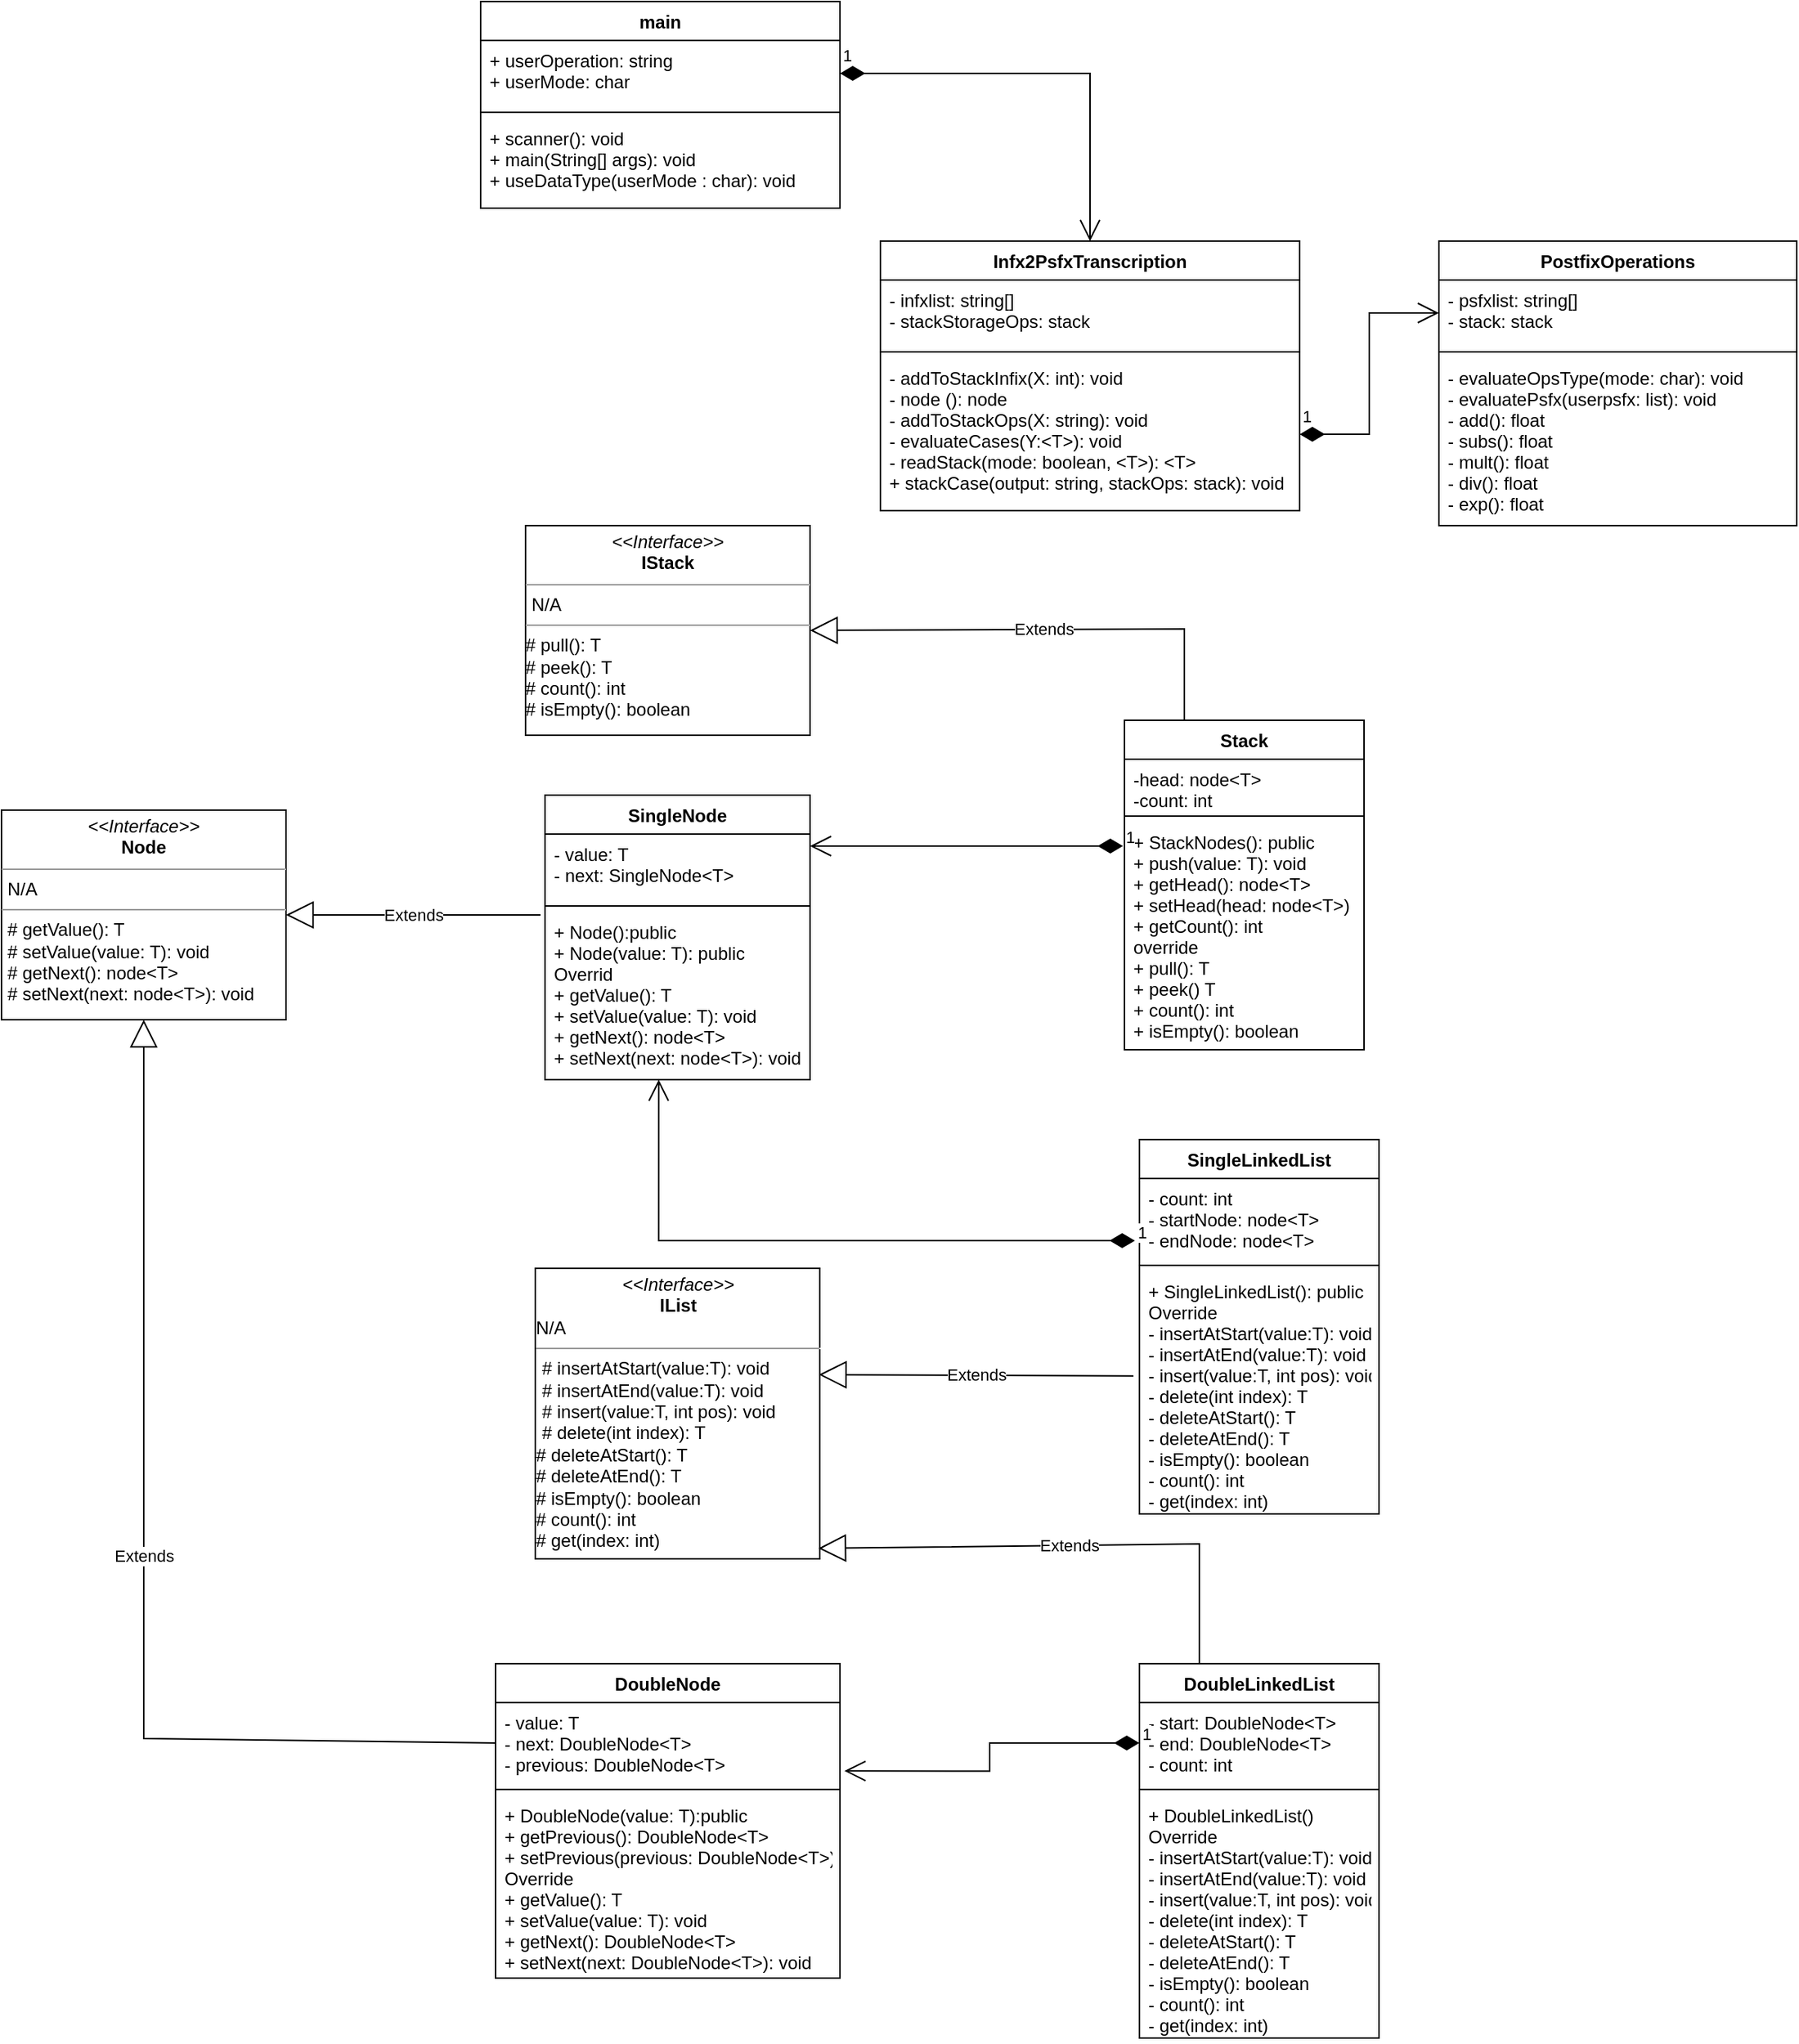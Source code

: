 <mxfile version="16.6.1" type="github">
  <diagram id="C5RBs43oDa-KdzZeNtuy" name="Page-1">
    <mxGraphModel dx="1808" dy="1711" grid="1" gridSize="10" guides="1" tooltips="1" connect="1" arrows="1" fold="1" page="1" pageScale="1" pageWidth="827" pageHeight="1169" math="0" shadow="0">
      <root>
        <mxCell id="WIyWlLk6GJQsqaUBKTNV-0" />
        <mxCell id="WIyWlLk6GJQsqaUBKTNV-1" parent="WIyWlLk6GJQsqaUBKTNV-0" />
        <mxCell id="DfqXrMF1ajIBUZLFQvzN-5" value="Stack" style="swimlane;fontStyle=1;align=center;verticalAlign=top;childLayout=stackLayout;horizontal=1;startSize=26;horizontalStack=0;resizeParent=1;resizeParentMax=0;resizeLast=0;collapsible=1;marginBottom=0;" parent="WIyWlLk6GJQsqaUBKTNV-1" vertex="1">
          <mxGeometry x="320" y="40" width="160" height="220" as="geometry" />
        </mxCell>
        <mxCell id="DfqXrMF1ajIBUZLFQvzN-6" value="-head: node&lt;T&gt;&#xa;-count: int" style="text;strokeColor=none;fillColor=none;align=left;verticalAlign=top;spacingLeft=4;spacingRight=4;overflow=hidden;rotatable=0;points=[[0,0.5],[1,0.5]];portConstraint=eastwest;" parent="DfqXrMF1ajIBUZLFQvzN-5" vertex="1">
          <mxGeometry y="26" width="160" height="34" as="geometry" />
        </mxCell>
        <mxCell id="DfqXrMF1ajIBUZLFQvzN-7" value="" style="line;strokeWidth=1;fillColor=none;align=left;verticalAlign=middle;spacingTop=-1;spacingLeft=3;spacingRight=3;rotatable=0;labelPosition=right;points=[];portConstraint=eastwest;" parent="DfqXrMF1ajIBUZLFQvzN-5" vertex="1">
          <mxGeometry y="60" width="160" height="8" as="geometry" />
        </mxCell>
        <mxCell id="DfqXrMF1ajIBUZLFQvzN-8" value="+ StackNodes(): public&#xa;+ push(value: T): void&#xa;+ getHead(): node&lt;T&gt;&#xa;+ setHead(head: node&lt;T&gt;)&#xa;+ getCount(): int&#xa;override&#xa;+ pull(): T&#xa;+ peek() T&#xa;+ count(): int&#xa;+ isEmpty(): boolean" style="text;strokeColor=none;fillColor=none;align=left;verticalAlign=top;spacingLeft=4;spacingRight=4;overflow=hidden;rotatable=0;points=[[0,0.5],[1,0.5]];portConstraint=eastwest;" parent="DfqXrMF1ajIBUZLFQvzN-5" vertex="1">
          <mxGeometry y="68" width="160" height="152" as="geometry" />
        </mxCell>
        <mxCell id="DfqXrMF1ajIBUZLFQvzN-11" value="Extends" style="endArrow=block;endSize=16;endFill=0;html=1;rounded=0;entryX=1;entryY=0.5;entryDx=0;entryDy=0;exitX=0.25;exitY=0;exitDx=0;exitDy=0;" parent="WIyWlLk6GJQsqaUBKTNV-1" source="DfqXrMF1ajIBUZLFQvzN-5" target="DfqXrMF1ajIBUZLFQvzN-29" edge="1">
          <mxGeometry width="160" relative="1" as="geometry">
            <mxPoint x="320" y="80" as="sourcePoint" />
            <mxPoint x="110" y="-21" as="targetPoint" />
            <Array as="points">
              <mxPoint x="360" y="-21" />
            </Array>
          </mxGeometry>
        </mxCell>
        <mxCell id="DfqXrMF1ajIBUZLFQvzN-13" value="SingleNode" style="swimlane;fontStyle=1;align=center;verticalAlign=top;childLayout=stackLayout;horizontal=1;startSize=26;horizontalStack=0;resizeParent=1;resizeParentMax=0;resizeLast=0;collapsible=1;marginBottom=0;" parent="WIyWlLk6GJQsqaUBKTNV-1" vertex="1">
          <mxGeometry x="-67" y="90" width="177" height="190" as="geometry" />
        </mxCell>
        <mxCell id="DfqXrMF1ajIBUZLFQvzN-14" value="- value: T&#xa;- next: SingleNode&lt;T&gt;" style="text;strokeColor=none;fillColor=none;align=left;verticalAlign=top;spacingLeft=4;spacingRight=4;overflow=hidden;rotatable=0;points=[[0,0.5],[1,0.5]];portConstraint=eastwest;" parent="DfqXrMF1ajIBUZLFQvzN-13" vertex="1">
          <mxGeometry y="26" width="177" height="44" as="geometry" />
        </mxCell>
        <mxCell id="DfqXrMF1ajIBUZLFQvzN-15" value="" style="line;strokeWidth=1;fillColor=none;align=left;verticalAlign=middle;spacingTop=-1;spacingLeft=3;spacingRight=3;rotatable=0;labelPosition=right;points=[];portConstraint=eastwest;" parent="DfqXrMF1ajIBUZLFQvzN-13" vertex="1">
          <mxGeometry y="70" width="177" height="8" as="geometry" />
        </mxCell>
        <mxCell id="DfqXrMF1ajIBUZLFQvzN-16" value="+ Node():public&#xa;+ Node(value: T): public&#xa;Overrid&#xa;+ getValue(): T&#xa;+ setValue(value: T): void&#xa;+ getNext(): node&lt;T&gt;&#xa;+ setNext(next: node&lt;T&gt;): void" style="text;strokeColor=none;fillColor=none;align=left;verticalAlign=top;spacingLeft=4;spacingRight=4;overflow=hidden;rotatable=0;points=[[0,0.5],[1,0.5]];portConstraint=eastwest;" parent="DfqXrMF1ajIBUZLFQvzN-13" vertex="1">
          <mxGeometry y="78" width="177" height="112" as="geometry" />
        </mxCell>
        <mxCell id="DfqXrMF1ajIBUZLFQvzN-18" value="SingleLinkedList" style="swimlane;fontStyle=1;align=center;verticalAlign=top;childLayout=stackLayout;horizontal=1;startSize=26;horizontalStack=0;resizeParent=1;resizeParentMax=0;resizeLast=0;collapsible=1;marginBottom=0;" parent="WIyWlLk6GJQsqaUBKTNV-1" vertex="1">
          <mxGeometry x="330" y="320" width="160" height="250" as="geometry" />
        </mxCell>
        <mxCell id="DfqXrMF1ajIBUZLFQvzN-19" value="- count: int&#xa;- startNode: node&lt;T&gt;&#xa;- endNode: node&lt;T&gt;" style="text;strokeColor=none;fillColor=none;align=left;verticalAlign=top;spacingLeft=4;spacingRight=4;overflow=hidden;rotatable=0;points=[[0,0.5],[1,0.5]];portConstraint=eastwest;" parent="DfqXrMF1ajIBUZLFQvzN-18" vertex="1">
          <mxGeometry y="26" width="160" height="54" as="geometry" />
        </mxCell>
        <mxCell id="DfqXrMF1ajIBUZLFQvzN-20" value="" style="line;strokeWidth=1;fillColor=none;align=left;verticalAlign=middle;spacingTop=-1;spacingLeft=3;spacingRight=3;rotatable=0;labelPosition=right;points=[];portConstraint=eastwest;" parent="DfqXrMF1ajIBUZLFQvzN-18" vertex="1">
          <mxGeometry y="80" width="160" height="8" as="geometry" />
        </mxCell>
        <mxCell id="DfqXrMF1ajIBUZLFQvzN-21" value="+ SingleLinkedList(): public&#xa;Override&#xa;- insertAtStart(value:T): void&#xa;- insertAtEnd(value:T): void&#xa;- insert(value:T, int pos): void&#xa;- delete(int index): T&#xa;- deleteAtStart(): T&#xa;- deleteAtEnd(): T&#xa;- isEmpty(): boolean&#xa;- count(): int&#xa;- get(index: int)" style="text;strokeColor=none;fillColor=none;align=left;verticalAlign=top;spacingLeft=4;spacingRight=4;overflow=hidden;rotatable=0;points=[[0,0.5],[1,0.5]];portConstraint=eastwest;" parent="DfqXrMF1ajIBUZLFQvzN-18" vertex="1">
          <mxGeometry y="88" width="160" height="162" as="geometry" />
        </mxCell>
        <mxCell id="DfqXrMF1ajIBUZLFQvzN-22" value="1" style="endArrow=open;html=1;endSize=12;startArrow=diamondThin;startSize=14;startFill=1;edgeStyle=orthogonalEdgeStyle;align=left;verticalAlign=bottom;rounded=0;exitX=-0.006;exitY=0.105;exitDx=0;exitDy=0;exitPerimeter=0;entryX=1;entryY=0.182;entryDx=0;entryDy=0;entryPerimeter=0;" parent="WIyWlLk6GJQsqaUBKTNV-1" source="DfqXrMF1ajIBUZLFQvzN-8" target="DfqXrMF1ajIBUZLFQvzN-14" edge="1">
          <mxGeometry x="-1" y="3" relative="1" as="geometry">
            <mxPoint x="140" y="140" as="sourcePoint" />
            <mxPoint x="300" y="140" as="targetPoint" />
          </mxGeometry>
        </mxCell>
        <mxCell id="DfqXrMF1ajIBUZLFQvzN-23" value="1" style="endArrow=open;html=1;endSize=12;startArrow=diamondThin;startSize=14;startFill=1;edgeStyle=orthogonalEdgeStyle;align=left;verticalAlign=bottom;rounded=0;exitX=-0.019;exitY=0.769;exitDx=0;exitDy=0;exitPerimeter=0;entryX=0.429;entryY=1;entryDx=0;entryDy=0;entryPerimeter=0;" parent="WIyWlLk6GJQsqaUBKTNV-1" source="DfqXrMF1ajIBUZLFQvzN-19" target="DfqXrMF1ajIBUZLFQvzN-16" edge="1">
          <mxGeometry x="-1" y="3" relative="1" as="geometry">
            <mxPoint x="319.04" y="200.0" as="sourcePoint" />
            <mxPoint x="10" y="270" as="targetPoint" />
          </mxGeometry>
        </mxCell>
        <mxCell id="DfqXrMF1ajIBUZLFQvzN-29" value="&lt;p style=&quot;margin: 0px ; margin-top: 4px ; text-align: center&quot;&gt;&lt;i&gt;&amp;lt;&amp;lt;Interface&amp;gt;&amp;gt;&lt;/i&gt;&lt;br&gt;&lt;b&gt;IStack&lt;/b&gt;&lt;/p&gt;&lt;hr size=&quot;1&quot;&gt;&lt;p style=&quot;margin: 0px ; margin-left: 4px&quot;&gt;N/A&lt;/p&gt;&lt;hr size=&quot;1&quot;&gt;&lt;p style=&quot;margin: 0px ; margin-left: 4px&quot;&gt;&lt;/p&gt;# pull(): T&lt;br style=&quot;padding: 0px ; margin: 0px&quot;&gt;# peek(): T&lt;br style=&quot;padding: 0px ; margin: 0px&quot;&gt;# count(): int&lt;br style=&quot;padding: 0px ; margin: 0px&quot;&gt;# isEmpty(): boolean&amp;nbsp;" style="verticalAlign=top;align=left;overflow=fill;fontSize=12;fontFamily=Helvetica;html=1;" parent="WIyWlLk6GJQsqaUBKTNV-1" vertex="1">
          <mxGeometry x="-80" y="-90" width="190" height="140" as="geometry" />
        </mxCell>
        <mxCell id="DfqXrMF1ajIBUZLFQvzN-31" value="&lt;p style=&quot;margin: 0px ; margin-top: 4px ; text-align: center&quot;&gt;&lt;i&gt;&amp;lt;&amp;lt;Interface&amp;gt;&amp;gt;&lt;/i&gt;&lt;br&gt;&lt;b&gt;IList&lt;/b&gt;&lt;/p&gt;N/A&lt;br&gt;&lt;hr size=&quot;1&quot;&gt;&lt;p style=&quot;margin: 0px ; margin-left: 4px&quot;&gt;# insertAtStart(value:T): void&lt;/p&gt;&lt;p style=&quot;margin: 0px ; margin-left: 4px&quot;&gt;#&amp;nbsp;&lt;span&gt;insertAtEnd(value:T): void&lt;/span&gt;&lt;/p&gt;&lt;p style=&quot;margin: 0px 0px 0px 4px&quot;&gt;#&amp;nbsp;&lt;span&gt;insert(value:T, int pos): void&lt;/span&gt;&lt;/p&gt;&lt;p style=&quot;margin: 0px 0px 0px 4px&quot;&gt;# delete(int index): T&lt;/p&gt;# deleteAtStart(): T&lt;br&gt;# deleteAtEnd(): T&lt;br&gt;# isEmpty(): boolean&lt;br&gt;# count(): int&lt;br&gt;# get(index: int)" style="verticalAlign=top;align=left;overflow=fill;fontSize=12;fontFamily=Helvetica;html=1;" parent="WIyWlLk6GJQsqaUBKTNV-1" vertex="1">
          <mxGeometry x="-73.5" y="406" width="190" height="194" as="geometry" />
        </mxCell>
        <mxCell id="BBdkuXh2-jrHFDGTugoo-6" value="Extends" style="endArrow=block;endSize=16;endFill=0;html=1;rounded=0;exitX=-0.025;exitY=0.431;exitDx=0;exitDy=0;exitPerimeter=0;entryX=0.997;entryY=0.366;entryDx=0;entryDy=0;entryPerimeter=0;" parent="WIyWlLk6GJQsqaUBKTNV-1" source="DfqXrMF1ajIBUZLFQvzN-21" target="DfqXrMF1ajIBUZLFQvzN-31" edge="1">
          <mxGeometry width="160" relative="1" as="geometry">
            <mxPoint x="190" y="600" as="sourcePoint" />
            <mxPoint x="160" y="478" as="targetPoint" />
          </mxGeometry>
        </mxCell>
        <mxCell id="BBdkuXh2-jrHFDGTugoo-11" value="&lt;p style=&quot;margin: 0px ; margin-top: 4px ; text-align: center&quot;&gt;&lt;i&gt;&amp;lt;&amp;lt;Interface&amp;gt;&amp;gt;&lt;/i&gt;&lt;br&gt;&lt;b&gt;Node&lt;/b&gt;&lt;/p&gt;&lt;hr size=&quot;1&quot;&gt;&lt;p style=&quot;margin: 0px ; margin-left: 4px&quot;&gt;N/A&lt;/p&gt;&lt;hr size=&quot;1&quot;&gt;&lt;p style=&quot;margin: 0px ; margin-left: 4px&quot;&gt;# getValue(): T&lt;br style=&quot;padding: 0px ; margin: 0px&quot;&gt;# setValue(value: T): void&lt;br style=&quot;padding: 0px ; margin: 0px&quot;&gt;# getNext(): node&amp;lt;T&amp;gt;&lt;br style=&quot;padding: 0px ; margin: 0px&quot;&gt;# setNext(next: node&amp;lt;T&amp;gt;): void&lt;br&gt;&lt;/p&gt;" style="verticalAlign=top;align=left;overflow=fill;fontSize=12;fontFamily=Helvetica;html=1;" parent="WIyWlLk6GJQsqaUBKTNV-1" vertex="1">
          <mxGeometry x="-430" y="100" width="190" height="140" as="geometry" />
        </mxCell>
        <mxCell id="BBdkuXh2-jrHFDGTugoo-12" value="Extends" style="endArrow=block;endSize=16;endFill=0;html=1;rounded=0;entryX=1;entryY=0.5;entryDx=0;entryDy=0;" parent="WIyWlLk6GJQsqaUBKTNV-1" target="BBdkuXh2-jrHFDGTugoo-11" edge="1">
          <mxGeometry width="160" relative="1" as="geometry">
            <mxPoint x="-70" y="170" as="sourcePoint" />
            <mxPoint x="-220" y="170" as="targetPoint" />
          </mxGeometry>
        </mxCell>
        <mxCell id="BBdkuXh2-jrHFDGTugoo-13" value="DoubleLinkedList" style="swimlane;fontStyle=1;align=center;verticalAlign=top;childLayout=stackLayout;horizontal=1;startSize=26;horizontalStack=0;resizeParent=1;resizeParentMax=0;resizeLast=0;collapsible=1;marginBottom=0;" parent="WIyWlLk6GJQsqaUBKTNV-1" vertex="1">
          <mxGeometry x="330" y="670" width="160" height="250" as="geometry" />
        </mxCell>
        <mxCell id="BBdkuXh2-jrHFDGTugoo-14" value="- start: DoubleNode&lt;T&gt;&#xa;- end: DoubleNode&lt;T&gt;&#xa;- count: int" style="text;strokeColor=none;fillColor=none;align=left;verticalAlign=top;spacingLeft=4;spacingRight=4;overflow=hidden;rotatable=0;points=[[0,0.5],[1,0.5]];portConstraint=eastwest;" parent="BBdkuXh2-jrHFDGTugoo-13" vertex="1">
          <mxGeometry y="26" width="160" height="54" as="geometry" />
        </mxCell>
        <mxCell id="BBdkuXh2-jrHFDGTugoo-15" value="" style="line;strokeWidth=1;fillColor=none;align=left;verticalAlign=middle;spacingTop=-1;spacingLeft=3;spacingRight=3;rotatable=0;labelPosition=right;points=[];portConstraint=eastwest;" parent="BBdkuXh2-jrHFDGTugoo-13" vertex="1">
          <mxGeometry y="80" width="160" height="8" as="geometry" />
        </mxCell>
        <mxCell id="BBdkuXh2-jrHFDGTugoo-16" value="+ DoubleLinkedList()&#xa;Override&#xa;- insertAtStart(value:T): void&#xa;- insertAtEnd(value:T): void&#xa;- insert(value:T, int pos): void&#xa;- delete(int index): T&#xa;- deleteAtStart(): T&#xa;- deleteAtEnd(): T&#xa;- isEmpty(): boolean&#xa;- count(): int&#xa;- get(index: int)" style="text;strokeColor=none;fillColor=none;align=left;verticalAlign=top;spacingLeft=4;spacingRight=4;overflow=hidden;rotatable=0;points=[[0,0.5],[1,0.5]];portConstraint=eastwest;" parent="BBdkuXh2-jrHFDGTugoo-13" vertex="1">
          <mxGeometry y="88" width="160" height="162" as="geometry" />
        </mxCell>
        <mxCell id="BBdkuXh2-jrHFDGTugoo-21" value="DoubleNode" style="swimlane;fontStyle=1;align=center;verticalAlign=top;childLayout=stackLayout;horizontal=1;startSize=26;horizontalStack=0;resizeParent=1;resizeParentMax=0;resizeLast=0;collapsible=1;marginBottom=0;" parent="WIyWlLk6GJQsqaUBKTNV-1" vertex="1">
          <mxGeometry x="-100" y="670" width="230" height="210" as="geometry" />
        </mxCell>
        <mxCell id="BBdkuXh2-jrHFDGTugoo-22" value="- value: T&#xa;- next: DoubleNode&lt;T&gt;&#xa;- previous: DoubleNode&lt;T&gt;" style="text;strokeColor=none;fillColor=none;align=left;verticalAlign=top;spacingLeft=4;spacingRight=4;overflow=hidden;rotatable=0;points=[[0,0.5],[1,0.5]];portConstraint=eastwest;" parent="BBdkuXh2-jrHFDGTugoo-21" vertex="1">
          <mxGeometry y="26" width="230" height="54" as="geometry" />
        </mxCell>
        <mxCell id="BBdkuXh2-jrHFDGTugoo-23" value="" style="line;strokeWidth=1;fillColor=none;align=left;verticalAlign=middle;spacingTop=-1;spacingLeft=3;spacingRight=3;rotatable=0;labelPosition=right;points=[];portConstraint=eastwest;" parent="BBdkuXh2-jrHFDGTugoo-21" vertex="1">
          <mxGeometry y="80" width="230" height="8" as="geometry" />
        </mxCell>
        <mxCell id="BBdkuXh2-jrHFDGTugoo-24" value="+ DoubleNode(value: T):public&#xa;+ getPrevious(): DoubleNode&lt;T&gt;&#xa;+ setPrevious(previous: DoubleNode&lt;T&gt;)&#xa;Override&#xa;+ getValue(): T&#xa;+ setValue(value: T): void&#xa;+ getNext(): DoubleNode&lt;T&gt;&#xa;+ setNext(next: DoubleNode&lt;T&gt;): void&#xa;" style="text;strokeColor=none;fillColor=none;align=left;verticalAlign=top;spacingLeft=4;spacingRight=4;overflow=hidden;rotatable=0;points=[[0,0.5],[1,0.5]];portConstraint=eastwest;" parent="BBdkuXh2-jrHFDGTugoo-21" vertex="1">
          <mxGeometry y="88" width="230" height="122" as="geometry" />
        </mxCell>
        <mxCell id="BBdkuXh2-jrHFDGTugoo-25" value="Extends" style="endArrow=block;endSize=16;endFill=0;html=1;rounded=0;exitX=0;exitY=0.5;exitDx=0;exitDy=0;entryX=0.5;entryY=1;entryDx=0;entryDy=0;" parent="WIyWlLk6GJQsqaUBKTNV-1" source="BBdkuXh2-jrHFDGTugoo-22" target="BBdkuXh2-jrHFDGTugoo-11" edge="1">
          <mxGeometry width="160" relative="1" as="geometry">
            <mxPoint x="-380" y="570" as="sourcePoint" />
            <mxPoint x="-220" y="570" as="targetPoint" />
            <Array as="points">
              <mxPoint x="-335" y="720" />
            </Array>
          </mxGeometry>
        </mxCell>
        <mxCell id="BBdkuXh2-jrHFDGTugoo-26" value="1" style="endArrow=open;html=1;endSize=12;startArrow=diamondThin;startSize=14;startFill=1;edgeStyle=orthogonalEdgeStyle;align=left;verticalAlign=bottom;rounded=0;entryX=1.013;entryY=0.846;entryDx=0;entryDy=0;entryPerimeter=0;exitX=0;exitY=0.5;exitDx=0;exitDy=0;" parent="WIyWlLk6GJQsqaUBKTNV-1" source="BBdkuXh2-jrHFDGTugoo-14" target="BBdkuXh2-jrHFDGTugoo-22" edge="1">
          <mxGeometry x="-1" y="3" relative="1" as="geometry">
            <mxPoint x="220" y="640" as="sourcePoint" />
            <mxPoint x="190" y="720" as="targetPoint" />
          </mxGeometry>
        </mxCell>
        <mxCell id="BBdkuXh2-jrHFDGTugoo-27" value="Extends" style="endArrow=block;endSize=16;endFill=0;html=1;rounded=0;entryX=0.995;entryY=0.964;entryDx=0;entryDy=0;exitX=0.25;exitY=0;exitDx=0;exitDy=0;entryPerimeter=0;" parent="WIyWlLk6GJQsqaUBKTNV-1" source="BBdkuXh2-jrHFDGTugoo-13" target="DfqXrMF1ajIBUZLFQvzN-31" edge="1">
          <mxGeometry width="160" relative="1" as="geometry">
            <mxPoint x="220" y="660" as="sourcePoint" />
            <mxPoint x="380" y="660" as="targetPoint" />
            <Array as="points">
              <mxPoint x="370" y="590" />
            </Array>
          </mxGeometry>
        </mxCell>
        <mxCell id="Gtw66gkAgabULelspTCr-8" value="Infx2PsfxTranscription" style="swimlane;fontStyle=1;align=center;verticalAlign=top;childLayout=stackLayout;horizontal=1;startSize=26;horizontalStack=0;resizeParent=1;resizeParentMax=0;resizeLast=0;collapsible=1;marginBottom=0;" vertex="1" parent="WIyWlLk6GJQsqaUBKTNV-1">
          <mxGeometry x="157" y="-280" width="280" height="180" as="geometry" />
        </mxCell>
        <mxCell id="Gtw66gkAgabULelspTCr-9" value="- infxlist: string[]&#xa;- stackStorageOps: stack" style="text;strokeColor=none;fillColor=none;align=left;verticalAlign=top;spacingLeft=4;spacingRight=4;overflow=hidden;rotatable=0;points=[[0,0.5],[1,0.5]];portConstraint=eastwest;" vertex="1" parent="Gtw66gkAgabULelspTCr-8">
          <mxGeometry y="26" width="280" height="44" as="geometry" />
        </mxCell>
        <mxCell id="Gtw66gkAgabULelspTCr-10" value="" style="line;strokeWidth=1;fillColor=none;align=left;verticalAlign=middle;spacingTop=-1;spacingLeft=3;spacingRight=3;rotatable=0;labelPosition=right;points=[];portConstraint=eastwest;" vertex="1" parent="Gtw66gkAgabULelspTCr-8">
          <mxGeometry y="70" width="280" height="8" as="geometry" />
        </mxCell>
        <mxCell id="Gtw66gkAgabULelspTCr-11" value="- addToStackInfix(X: int): void&#xa;- node (): node&#xa;- addToStackOps(X: string): void&#xa;- evaluateCases(Y:&lt;T&gt;): void&#xa;- readStack(mode: boolean, &lt;T&gt;): &lt;T&gt;&#xa;+ stackCase(output: string, stackOps: stack): void" style="text;strokeColor=none;fillColor=none;align=left;verticalAlign=top;spacingLeft=4;spacingRight=4;overflow=hidden;rotatable=0;points=[[0,0.5],[1,0.5]];portConstraint=eastwest;" vertex="1" parent="Gtw66gkAgabULelspTCr-8">
          <mxGeometry y="78" width="280" height="102" as="geometry" />
        </mxCell>
        <mxCell id="Gtw66gkAgabULelspTCr-12" value="PostfixOperations" style="swimlane;fontStyle=1;align=center;verticalAlign=top;childLayout=stackLayout;horizontal=1;startSize=26;horizontalStack=0;resizeParent=1;resizeParentMax=0;resizeLast=0;collapsible=1;marginBottom=0;" vertex="1" parent="WIyWlLk6GJQsqaUBKTNV-1">
          <mxGeometry x="530" y="-280" width="239" height="190" as="geometry" />
        </mxCell>
        <mxCell id="Gtw66gkAgabULelspTCr-13" value="- psfxlist: string[]&#xa;- stack: stack" style="text;strokeColor=none;fillColor=none;align=left;verticalAlign=top;spacingLeft=4;spacingRight=4;overflow=hidden;rotatable=0;points=[[0,0.5],[1,0.5]];portConstraint=eastwest;" vertex="1" parent="Gtw66gkAgabULelspTCr-12">
          <mxGeometry y="26" width="239" height="44" as="geometry" />
        </mxCell>
        <mxCell id="Gtw66gkAgabULelspTCr-14" value="" style="line;strokeWidth=1;fillColor=none;align=left;verticalAlign=middle;spacingTop=-1;spacingLeft=3;spacingRight=3;rotatable=0;labelPosition=right;points=[];portConstraint=eastwest;" vertex="1" parent="Gtw66gkAgabULelspTCr-12">
          <mxGeometry y="70" width="239" height="8" as="geometry" />
        </mxCell>
        <mxCell id="Gtw66gkAgabULelspTCr-15" value="- evaluateOpsType(mode: char): void&#xa;- evaluatePsfx(userpsfx: list): void&#xa;- add(): float&#xa;- subs(): float&#xa;- mult(): float&#xa;- div(): float&#xa;- exp(): float" style="text;strokeColor=none;fillColor=none;align=left;verticalAlign=top;spacingLeft=4;spacingRight=4;overflow=hidden;rotatable=0;points=[[0,0.5],[1,0.5]];portConstraint=eastwest;" vertex="1" parent="Gtw66gkAgabULelspTCr-12">
          <mxGeometry y="78" width="239" height="112" as="geometry" />
        </mxCell>
        <mxCell id="Gtw66gkAgabULelspTCr-16" value="main" style="swimlane;fontStyle=1;align=center;verticalAlign=top;childLayout=stackLayout;horizontal=1;startSize=26;horizontalStack=0;resizeParent=1;resizeParentMax=0;resizeLast=0;collapsible=1;marginBottom=0;" vertex="1" parent="WIyWlLk6GJQsqaUBKTNV-1">
          <mxGeometry x="-110" y="-440" width="240" height="138" as="geometry" />
        </mxCell>
        <mxCell id="Gtw66gkAgabULelspTCr-17" value="+ userOperation: string&#xa;+ userMode: char" style="text;strokeColor=none;fillColor=none;align=left;verticalAlign=top;spacingLeft=4;spacingRight=4;overflow=hidden;rotatable=0;points=[[0,0.5],[1,0.5]];portConstraint=eastwest;" vertex="1" parent="Gtw66gkAgabULelspTCr-16">
          <mxGeometry y="26" width="240" height="44" as="geometry" />
        </mxCell>
        <mxCell id="Gtw66gkAgabULelspTCr-18" value="" style="line;strokeWidth=1;fillColor=none;align=left;verticalAlign=middle;spacingTop=-1;spacingLeft=3;spacingRight=3;rotatable=0;labelPosition=right;points=[];portConstraint=eastwest;" vertex="1" parent="Gtw66gkAgabULelspTCr-16">
          <mxGeometry y="70" width="240" height="8" as="geometry" />
        </mxCell>
        <mxCell id="Gtw66gkAgabULelspTCr-19" value="+ scanner(): void&#xa;+ main(String[] args): void&#xa;+ useDataType(userMode : char): void" style="text;strokeColor=none;fillColor=none;align=left;verticalAlign=top;spacingLeft=4;spacingRight=4;overflow=hidden;rotatable=0;points=[[0,0.5],[1,0.5]];portConstraint=eastwest;" vertex="1" parent="Gtw66gkAgabULelspTCr-16">
          <mxGeometry y="78" width="240" height="60" as="geometry" />
        </mxCell>
        <mxCell id="Gtw66gkAgabULelspTCr-24" value="1" style="endArrow=open;html=1;endSize=12;startArrow=diamondThin;startSize=14;startFill=1;edgeStyle=orthogonalEdgeStyle;align=left;verticalAlign=bottom;rounded=0;exitX=1;exitY=0.5;exitDx=0;exitDy=0;entryX=0.5;entryY=0;entryDx=0;entryDy=0;" edge="1" parent="WIyWlLk6GJQsqaUBKTNV-1" source="Gtw66gkAgabULelspTCr-17" target="Gtw66gkAgabULelspTCr-8">
          <mxGeometry x="-1" y="3" relative="1" as="geometry">
            <mxPoint x="240" y="-400" as="sourcePoint" />
            <mxPoint x="400" y="-400" as="targetPoint" />
          </mxGeometry>
        </mxCell>
        <mxCell id="Gtw66gkAgabULelspTCr-25" value="1" style="endArrow=open;html=1;endSize=12;startArrow=diamondThin;startSize=14;startFill=1;edgeStyle=orthogonalEdgeStyle;align=left;verticalAlign=bottom;rounded=0;exitX=1;exitY=0.5;exitDx=0;exitDy=0;entryX=0;entryY=0.5;entryDx=0;entryDy=0;" edge="1" parent="WIyWlLk6GJQsqaUBKTNV-1" source="Gtw66gkAgabULelspTCr-11" target="Gtw66gkAgabULelspTCr-13">
          <mxGeometry x="-1" y="3" relative="1" as="geometry">
            <mxPoint x="240" y="-40" as="sourcePoint" />
            <mxPoint x="407" y="72" as="targetPoint" />
          </mxGeometry>
        </mxCell>
      </root>
    </mxGraphModel>
  </diagram>
</mxfile>

